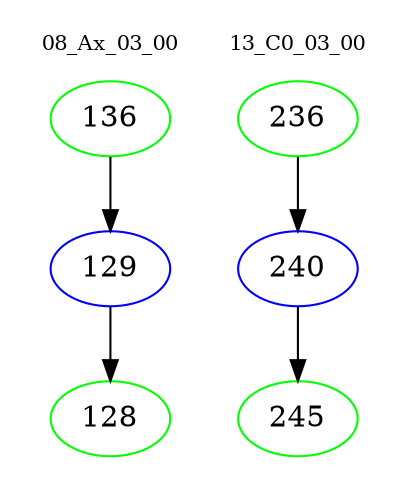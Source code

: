 digraph{
subgraph cluster_0 {
color = white
label = "08_Ax_03_00";
fontsize=10;
T0_136 [label="136", color="green"]
T0_136 -> T0_129 [color="black"]
T0_129 [label="129", color="blue"]
T0_129 -> T0_128 [color="black"]
T0_128 [label="128", color="green"]
}
subgraph cluster_1 {
color = white
label = "13_C0_03_00";
fontsize=10;
T1_236 [label="236", color="green"]
T1_236 -> T1_240 [color="black"]
T1_240 [label="240", color="blue"]
T1_240 -> T1_245 [color="black"]
T1_245 [label="245", color="green"]
}
}

